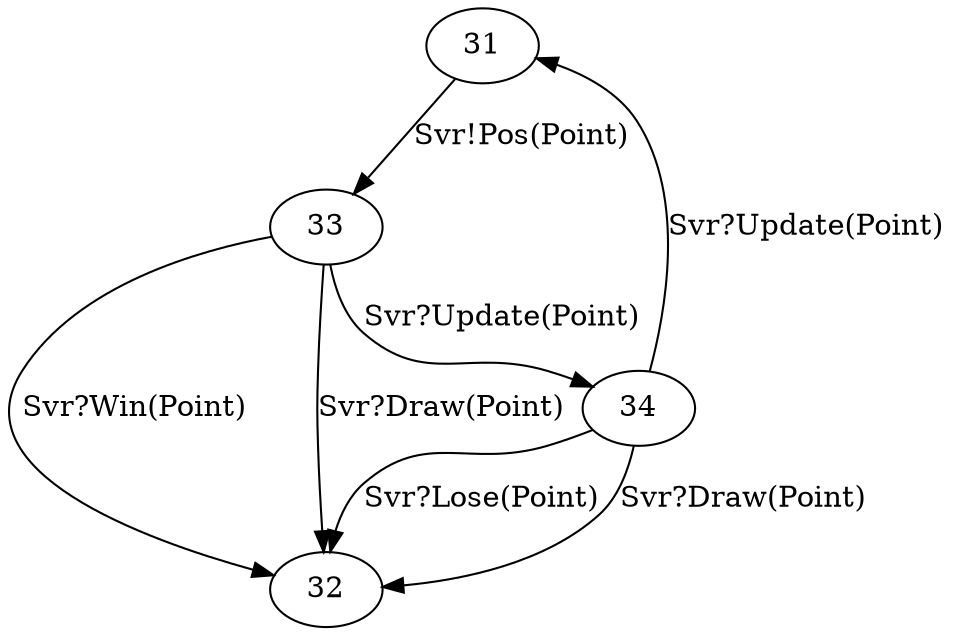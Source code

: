 
digraph G {
compound = true;
"31" [ label="31" ];
"31" -> "33" [ label="Svr!Pos(Point)" ];
"32" [ label="32" ];
"33" [ label="33" ];
"33" -> "32" [ label="Svr?Win(Point)" ];
"33" -> "32" [ label="Svr?Draw(Point)" ];
"33" -> "34" [ label="Svr?Update(Point)" ];
"34" [ label="34" ];
"34" -> "32" [ label="Svr?Lose(Point)" ];
"34" -> "32" [ label="Svr?Draw(Point)" ];
"34" -> "31" [ label="Svr?Update(Point)" ];
}

